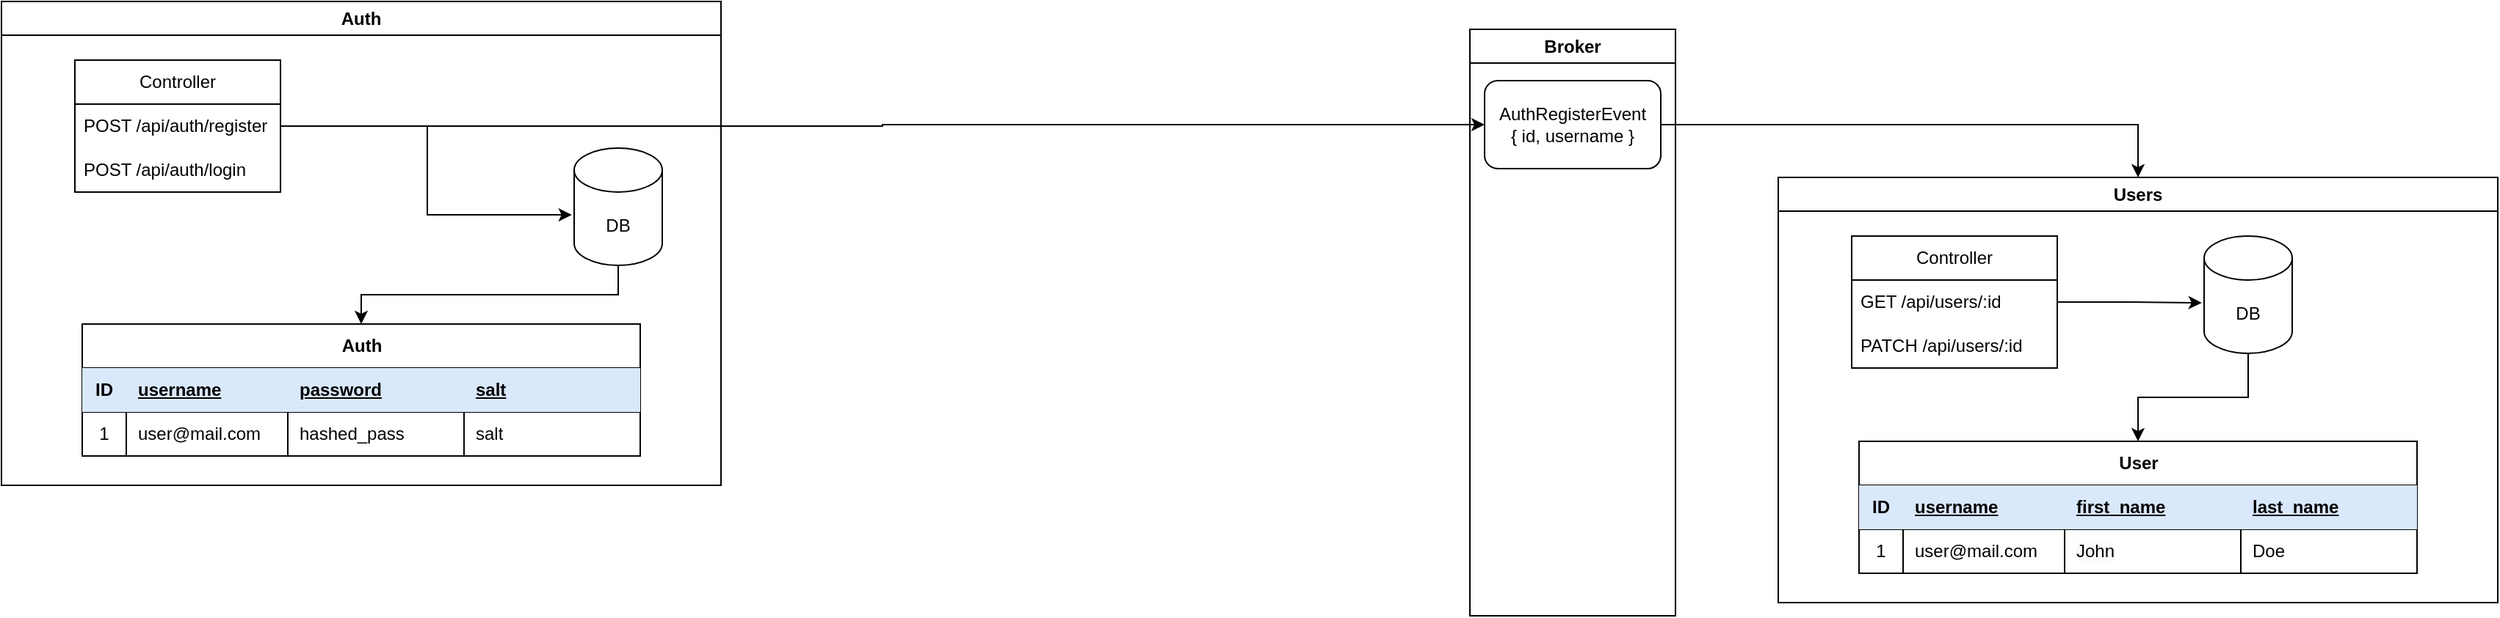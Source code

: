 <mxfile version="21.6.2" type="github">
  <diagram name="Page-1" id="8A3y_nzOzfy-7OrKwesn">
    <mxGraphModel dx="2022" dy="713" grid="1" gridSize="10" guides="1" tooltips="1" connect="1" arrows="1" fold="1" page="1" pageScale="1" pageWidth="827" pageHeight="1169" math="0" shadow="0">
      <root>
        <mxCell id="0" />
        <mxCell id="1" parent="0" />
        <mxCell id="qodNmMBMk2x3q_hM-X3--1" value="Auth" style="swimlane;whiteSpace=wrap;html=1;" vertex="1" parent="1">
          <mxGeometry x="-250" y="80" width="490" height="330" as="geometry" />
        </mxCell>
        <mxCell id="qodNmMBMk2x3q_hM-X3--4" value="DB" style="shape=cylinder3;whiteSpace=wrap;html=1;boundedLbl=1;backgroundOutline=1;size=15;" vertex="1" parent="qodNmMBMk2x3q_hM-X3--1">
          <mxGeometry x="390" y="100" width="60" height="80" as="geometry" />
        </mxCell>
        <mxCell id="qodNmMBMk2x3q_hM-X3--50" value="Controller" style="swimlane;fontStyle=0;childLayout=stackLayout;horizontal=1;startSize=30;horizontalStack=0;resizeParent=1;resizeParentMax=0;resizeLast=0;collapsible=1;marginBottom=0;whiteSpace=wrap;html=1;fixDash=0;absoluteArcSize=0;" vertex="1" parent="qodNmMBMk2x3q_hM-X3--1">
          <mxGeometry x="50" y="40" width="140" height="90" as="geometry" />
        </mxCell>
        <mxCell id="qodNmMBMk2x3q_hM-X3--51" value="POST /api/auth/register" style="text;strokeColor=none;fillColor=none;align=left;verticalAlign=middle;spacingLeft=4;spacingRight=4;overflow=hidden;points=[[0,0.5],[1,0.5]];portConstraint=eastwest;rotatable=0;whiteSpace=wrap;html=1;absoluteArcSize=0;" vertex="1" parent="qodNmMBMk2x3q_hM-X3--50">
          <mxGeometry y="30" width="140" height="30" as="geometry" />
        </mxCell>
        <mxCell id="qodNmMBMk2x3q_hM-X3--52" value="POST /api/auth/login" style="text;strokeColor=none;fillColor=none;align=left;verticalAlign=middle;spacingLeft=4;spacingRight=4;overflow=hidden;points=[[0,0.5],[1,0.5]];portConstraint=eastwest;rotatable=0;whiteSpace=wrap;html=1;" vertex="1" parent="qodNmMBMk2x3q_hM-X3--50">
          <mxGeometry y="60" width="140" height="30" as="geometry" />
        </mxCell>
        <mxCell id="qodNmMBMk2x3q_hM-X3--54" style="edgeStyle=orthogonalEdgeStyle;rounded=0;orthogonalLoop=1;jettySize=auto;html=1;entryX=-0.027;entryY=0.569;entryDx=0;entryDy=0;entryPerimeter=0;" edge="1" parent="qodNmMBMk2x3q_hM-X3--1" source="qodNmMBMk2x3q_hM-X3--51" target="qodNmMBMk2x3q_hM-X3--4">
          <mxGeometry relative="1" as="geometry" />
        </mxCell>
        <mxCell id="qodNmMBMk2x3q_hM-X3--6" value="Auth" style="shape=table;startSize=30;container=1;collapsible=1;childLayout=tableLayout;fixedRows=1;rowLines=1;fontStyle=1;align=center;resizeLast=1;html=1;resizeLastRow=0;absoluteArcSize=0;noLabel=0;portConstraintRotation=0;snapToPoint=0;fixDash=0;perimeter=rectanglePerimeter;backgroundOutline=0;movableLabel=0;autosize=0;fixedWidth=0;enumerate=0;" vertex="1" parent="qodNmMBMk2x3q_hM-X3--1">
          <mxGeometry x="55" y="220" width="380" height="90" as="geometry">
            <mxRectangle x="290" y="250" width="70" height="30" as="alternateBounds" />
          </mxGeometry>
        </mxCell>
        <mxCell id="qodNmMBMk2x3q_hM-X3--7" value="" style="shape=tableRow;horizontal=0;startSize=0;swimlaneHead=0;swimlaneBody=0;fillColor=none;collapsible=0;dropTarget=0;points=[[0,0.5],[1,0.5]];portConstraint=eastwest;top=0;left=0;right=0;bottom=1;" vertex="1" parent="qodNmMBMk2x3q_hM-X3--6">
          <mxGeometry y="30" width="380" height="30" as="geometry" />
        </mxCell>
        <mxCell id="qodNmMBMk2x3q_hM-X3--8" value="ID" style="shape=partialRectangle;connectable=0;fillColor=#dae8fc;top=0;left=0;bottom=0;right=0;fontStyle=1;overflow=hidden;whiteSpace=wrap;html=1;strokeColor=#6c8ebf;" vertex="1" parent="qodNmMBMk2x3q_hM-X3--7">
          <mxGeometry width="30" height="30" as="geometry">
            <mxRectangle width="30" height="30" as="alternateBounds" />
          </mxGeometry>
        </mxCell>
        <mxCell id="qodNmMBMk2x3q_hM-X3--9" value="username" style="shape=partialRectangle;connectable=0;fillColor=#dae8fc;top=0;left=0;bottom=0;right=0;align=left;spacingLeft=6;fontStyle=5;overflow=hidden;whiteSpace=wrap;html=1;strokeColor=#6c8ebf;" vertex="1" parent="qodNmMBMk2x3q_hM-X3--7">
          <mxGeometry x="30" width="110" height="30" as="geometry">
            <mxRectangle width="110" height="30" as="alternateBounds" />
          </mxGeometry>
        </mxCell>
        <mxCell id="qodNmMBMk2x3q_hM-X3--34" value="password" style="shape=partialRectangle;connectable=0;fillColor=#dae8fc;top=0;left=0;bottom=0;right=0;align=left;spacingLeft=6;fontStyle=5;overflow=hidden;whiteSpace=wrap;html=1;strokeColor=#6c8ebf;" vertex="1" parent="qodNmMBMk2x3q_hM-X3--7">
          <mxGeometry x="140" width="120" height="30" as="geometry">
            <mxRectangle width="120" height="30" as="alternateBounds" />
          </mxGeometry>
        </mxCell>
        <mxCell id="qodNmMBMk2x3q_hM-X3--55" value="salt" style="shape=partialRectangle;connectable=0;fillColor=#dae8fc;top=0;left=0;bottom=0;right=0;align=left;spacingLeft=6;fontStyle=5;overflow=hidden;whiteSpace=wrap;html=1;strokeColor=#6c8ebf;" vertex="1" parent="qodNmMBMk2x3q_hM-X3--7">
          <mxGeometry x="260" width="120" height="30" as="geometry">
            <mxRectangle width="120" height="30" as="alternateBounds" />
          </mxGeometry>
        </mxCell>
        <mxCell id="qodNmMBMk2x3q_hM-X3--10" value="" style="shape=tableRow;horizontal=0;startSize=0;swimlaneHead=0;swimlaneBody=0;fillColor=none;collapsible=0;dropTarget=0;points=[[0,0.5],[1,0.5]];portConstraint=eastwest;top=0;left=0;right=0;bottom=0;" vertex="1" parent="qodNmMBMk2x3q_hM-X3--6">
          <mxGeometry y="60" width="380" height="30" as="geometry" />
        </mxCell>
        <mxCell id="qodNmMBMk2x3q_hM-X3--11" value="1" style="shape=partialRectangle;connectable=0;fillColor=none;top=0;left=0;bottom=0;right=0;editable=1;overflow=hidden;whiteSpace=wrap;html=1;" vertex="1" parent="qodNmMBMk2x3q_hM-X3--10">
          <mxGeometry width="30" height="30" as="geometry">
            <mxRectangle width="30" height="30" as="alternateBounds" />
          </mxGeometry>
        </mxCell>
        <mxCell id="qodNmMBMk2x3q_hM-X3--12" value="user@mail.com" style="shape=partialRectangle;connectable=0;fillColor=none;top=0;left=0;bottom=0;right=0;align=left;spacingLeft=6;overflow=hidden;whiteSpace=wrap;html=1;" vertex="1" parent="qodNmMBMk2x3q_hM-X3--10">
          <mxGeometry x="30" width="110" height="30" as="geometry">
            <mxRectangle width="110" height="30" as="alternateBounds" />
          </mxGeometry>
        </mxCell>
        <mxCell id="qodNmMBMk2x3q_hM-X3--35" value="hashed_pass" style="shape=partialRectangle;connectable=0;fillColor=none;top=0;left=0;bottom=0;right=0;align=left;spacingLeft=6;overflow=hidden;whiteSpace=wrap;html=1;" vertex="1" parent="qodNmMBMk2x3q_hM-X3--10">
          <mxGeometry x="140" width="120" height="30" as="geometry">
            <mxRectangle width="120" height="30" as="alternateBounds" />
          </mxGeometry>
        </mxCell>
        <mxCell id="qodNmMBMk2x3q_hM-X3--56" value="salt" style="shape=partialRectangle;connectable=0;fillColor=none;top=0;left=0;bottom=0;right=0;align=left;spacingLeft=6;overflow=hidden;whiteSpace=wrap;html=1;" vertex="1" parent="qodNmMBMk2x3q_hM-X3--10">
          <mxGeometry x="260" width="120" height="30" as="geometry">
            <mxRectangle width="120" height="30" as="alternateBounds" />
          </mxGeometry>
        </mxCell>
        <mxCell id="qodNmMBMk2x3q_hM-X3--42" style="edgeStyle=orthogonalEdgeStyle;rounded=0;orthogonalLoop=1;jettySize=auto;html=1;entryX=0.5;entryY=0;entryDx=0;entryDy=0;" edge="1" parent="qodNmMBMk2x3q_hM-X3--1" source="qodNmMBMk2x3q_hM-X3--4" target="qodNmMBMk2x3q_hM-X3--6">
          <mxGeometry relative="1" as="geometry" />
        </mxCell>
        <mxCell id="qodNmMBMk2x3q_hM-X3--60" style="edgeStyle=orthogonalEdgeStyle;rounded=0;orthogonalLoop=1;jettySize=auto;html=1;entryX=0;entryY=0.5;entryDx=0;entryDy=0;" edge="1" parent="1" source="qodNmMBMk2x3q_hM-X3--51" target="qodNmMBMk2x3q_hM-X3--46">
          <mxGeometry relative="1" as="geometry" />
        </mxCell>
        <mxCell id="qodNmMBMk2x3q_hM-X3--61" value="Broker" style="swimlane;whiteSpace=wrap;html=1;" vertex="1" parent="1">
          <mxGeometry x="750" y="99" width="140" height="400" as="geometry" />
        </mxCell>
        <mxCell id="qodNmMBMk2x3q_hM-X3--46" value="AuthRegisterEvent&lt;br&gt;{ id, username }" style="rounded=1;whiteSpace=wrap;html=1;" vertex="1" parent="qodNmMBMk2x3q_hM-X3--61">
          <mxGeometry x="10" y="35" width="120" height="60" as="geometry" />
        </mxCell>
        <mxCell id="qodNmMBMk2x3q_hM-X3--63" value="Users" style="swimlane;whiteSpace=wrap;html=1;" vertex="1" parent="1">
          <mxGeometry x="960" y="200" width="490" height="290" as="geometry" />
        </mxCell>
        <mxCell id="qodNmMBMk2x3q_hM-X3--64" value="DB" style="shape=cylinder3;whiteSpace=wrap;html=1;boundedLbl=1;backgroundOutline=1;size=15;" vertex="1" parent="qodNmMBMk2x3q_hM-X3--63">
          <mxGeometry x="290" y="40" width="60" height="80" as="geometry" />
        </mxCell>
        <mxCell id="qodNmMBMk2x3q_hM-X3--65" value="Controller" style="swimlane;fontStyle=0;childLayout=stackLayout;horizontal=1;startSize=30;horizontalStack=0;resizeParent=1;resizeParentMax=0;resizeLast=0;collapsible=1;marginBottom=0;whiteSpace=wrap;html=1;fixDash=0;absoluteArcSize=0;" vertex="1" parent="qodNmMBMk2x3q_hM-X3--63">
          <mxGeometry x="50" y="40" width="140" height="90" as="geometry" />
        </mxCell>
        <mxCell id="qodNmMBMk2x3q_hM-X3--66" value="GET /api/users/:id" style="text;strokeColor=none;fillColor=none;align=left;verticalAlign=middle;spacingLeft=4;spacingRight=4;overflow=hidden;points=[[0,0.5],[1,0.5]];portConstraint=eastwest;rotatable=0;whiteSpace=wrap;html=1;absoluteArcSize=0;" vertex="1" parent="qodNmMBMk2x3q_hM-X3--65">
          <mxGeometry y="30" width="140" height="30" as="geometry" />
        </mxCell>
        <mxCell id="qodNmMBMk2x3q_hM-X3--67" value="PATCH /api/users/:id" style="text;strokeColor=none;fillColor=none;align=left;verticalAlign=middle;spacingLeft=4;spacingRight=4;overflow=hidden;points=[[0,0.5],[1,0.5]];portConstraint=eastwest;rotatable=0;whiteSpace=wrap;html=1;" vertex="1" parent="qodNmMBMk2x3q_hM-X3--65">
          <mxGeometry y="60" width="140" height="30" as="geometry" />
        </mxCell>
        <mxCell id="qodNmMBMk2x3q_hM-X3--68" style="edgeStyle=orthogonalEdgeStyle;rounded=0;orthogonalLoop=1;jettySize=auto;html=1;entryX=-0.027;entryY=0.569;entryDx=0;entryDy=0;entryPerimeter=0;" edge="1" parent="qodNmMBMk2x3q_hM-X3--63" source="qodNmMBMk2x3q_hM-X3--66" target="qodNmMBMk2x3q_hM-X3--64">
          <mxGeometry relative="1" as="geometry" />
        </mxCell>
        <mxCell id="qodNmMBMk2x3q_hM-X3--70" value="User" style="shape=table;startSize=30;container=1;collapsible=1;childLayout=tableLayout;fixedRows=1;rowLines=1;fontStyle=1;align=center;resizeLast=1;html=1;resizeLastRow=0;absoluteArcSize=0;noLabel=0;portConstraintRotation=0;snapToPoint=0;fixDash=0;perimeter=rectanglePerimeter;backgroundOutline=0;movableLabel=0;autosize=0;fixedWidth=0;enumerate=0;" vertex="1" parent="qodNmMBMk2x3q_hM-X3--63">
          <mxGeometry x="55" y="180" width="380" height="90" as="geometry">
            <mxRectangle x="290" y="250" width="70" height="30" as="alternateBounds" />
          </mxGeometry>
        </mxCell>
        <mxCell id="qodNmMBMk2x3q_hM-X3--71" value="" style="shape=tableRow;horizontal=0;startSize=0;swimlaneHead=0;swimlaneBody=0;fillColor=none;collapsible=0;dropTarget=0;points=[[0,0.5],[1,0.5]];portConstraint=eastwest;top=0;left=0;right=0;bottom=1;" vertex="1" parent="qodNmMBMk2x3q_hM-X3--70">
          <mxGeometry y="30" width="380" height="30" as="geometry" />
        </mxCell>
        <mxCell id="qodNmMBMk2x3q_hM-X3--72" value="ID" style="shape=partialRectangle;connectable=0;fillColor=#dae8fc;top=0;left=0;bottom=0;right=0;fontStyle=1;overflow=hidden;whiteSpace=wrap;html=1;strokeColor=#6c8ebf;" vertex="1" parent="qodNmMBMk2x3q_hM-X3--71">
          <mxGeometry width="30" height="30" as="geometry">
            <mxRectangle width="30" height="30" as="alternateBounds" />
          </mxGeometry>
        </mxCell>
        <mxCell id="qodNmMBMk2x3q_hM-X3--73" value="username" style="shape=partialRectangle;connectable=0;fillColor=#dae8fc;top=0;left=0;bottom=0;right=0;align=left;spacingLeft=6;fontStyle=5;overflow=hidden;whiteSpace=wrap;html=1;strokeColor=#6c8ebf;" vertex="1" parent="qodNmMBMk2x3q_hM-X3--71">
          <mxGeometry x="30" width="110" height="30" as="geometry">
            <mxRectangle width="110" height="30" as="alternateBounds" />
          </mxGeometry>
        </mxCell>
        <mxCell id="qodNmMBMk2x3q_hM-X3--75" value="first_name" style="shape=partialRectangle;connectable=0;fillColor=#dae8fc;top=0;left=0;bottom=0;right=0;align=left;spacingLeft=6;fontStyle=5;overflow=hidden;whiteSpace=wrap;html=1;strokeColor=#6c8ebf;" vertex="1" parent="qodNmMBMk2x3q_hM-X3--71">
          <mxGeometry x="140" width="120" height="30" as="geometry">
            <mxRectangle width="120" height="30" as="alternateBounds" />
          </mxGeometry>
        </mxCell>
        <mxCell id="qodNmMBMk2x3q_hM-X3--82" value="last_name" style="shape=partialRectangle;connectable=0;fillColor=#dae8fc;top=0;left=0;bottom=0;right=0;align=left;spacingLeft=6;fontStyle=5;overflow=hidden;whiteSpace=wrap;html=1;strokeColor=#6c8ebf;" vertex="1" parent="qodNmMBMk2x3q_hM-X3--71">
          <mxGeometry x="260" width="120" height="30" as="geometry">
            <mxRectangle width="120" height="30" as="alternateBounds" />
          </mxGeometry>
        </mxCell>
        <mxCell id="qodNmMBMk2x3q_hM-X3--76" value="" style="shape=tableRow;horizontal=0;startSize=0;swimlaneHead=0;swimlaneBody=0;fillColor=none;collapsible=0;dropTarget=0;points=[[0,0.5],[1,0.5]];portConstraint=eastwest;top=0;left=0;right=0;bottom=0;" vertex="1" parent="qodNmMBMk2x3q_hM-X3--70">
          <mxGeometry y="60" width="380" height="30" as="geometry" />
        </mxCell>
        <mxCell id="qodNmMBMk2x3q_hM-X3--77" value="1" style="shape=partialRectangle;connectable=0;fillColor=none;top=0;left=0;bottom=0;right=0;editable=1;overflow=hidden;whiteSpace=wrap;html=1;" vertex="1" parent="qodNmMBMk2x3q_hM-X3--76">
          <mxGeometry width="30" height="30" as="geometry">
            <mxRectangle width="30" height="30" as="alternateBounds" />
          </mxGeometry>
        </mxCell>
        <mxCell id="qodNmMBMk2x3q_hM-X3--78" value="user@mail.com" style="shape=partialRectangle;connectable=0;fillColor=none;top=0;left=0;bottom=0;right=0;align=left;spacingLeft=6;overflow=hidden;whiteSpace=wrap;html=1;" vertex="1" parent="qodNmMBMk2x3q_hM-X3--76">
          <mxGeometry x="30" width="110" height="30" as="geometry">
            <mxRectangle width="110" height="30" as="alternateBounds" />
          </mxGeometry>
        </mxCell>
        <mxCell id="qodNmMBMk2x3q_hM-X3--80" value="&lt;span style=&quot;caret-color: rgb(0, 0, 0); color: rgb(0, 0, 0); font-family: Helvetica; font-size: 12px; font-style: normal; font-variant-caps: normal; font-weight: 400; letter-spacing: normal; text-align: left; text-indent: 0px; text-transform: none; word-spacing: 0px; -webkit-text-stroke-width: 0px; background-color: rgb(251, 251, 251); text-decoration: none; float: none; display: inline !important;&quot;&gt;John&lt;/span&gt;" style="shape=partialRectangle;connectable=0;fillColor=none;top=0;left=0;bottom=0;right=0;align=left;spacingLeft=6;overflow=hidden;whiteSpace=wrap;html=1;" vertex="1" parent="qodNmMBMk2x3q_hM-X3--76">
          <mxGeometry x="140" width="120" height="30" as="geometry">
            <mxRectangle width="120" height="30" as="alternateBounds" />
          </mxGeometry>
        </mxCell>
        <mxCell id="qodNmMBMk2x3q_hM-X3--83" value="Doe" style="shape=partialRectangle;connectable=0;fillColor=none;top=0;left=0;bottom=0;right=0;align=left;spacingLeft=6;overflow=hidden;whiteSpace=wrap;html=1;" vertex="1" parent="qodNmMBMk2x3q_hM-X3--76">
          <mxGeometry x="260" width="120" height="30" as="geometry">
            <mxRectangle width="120" height="30" as="alternateBounds" />
          </mxGeometry>
        </mxCell>
        <mxCell id="qodNmMBMk2x3q_hM-X3--81" style="edgeStyle=orthogonalEdgeStyle;rounded=0;orthogonalLoop=1;jettySize=auto;html=1;entryX=0.5;entryY=0;entryDx=0;entryDy=0;" edge="1" parent="qodNmMBMk2x3q_hM-X3--63" source="qodNmMBMk2x3q_hM-X3--64" target="qodNmMBMk2x3q_hM-X3--70">
          <mxGeometry relative="1" as="geometry" />
        </mxCell>
        <mxCell id="qodNmMBMk2x3q_hM-X3--69" style="edgeStyle=orthogonalEdgeStyle;rounded=0;orthogonalLoop=1;jettySize=auto;html=1;" edge="1" parent="1" source="qodNmMBMk2x3q_hM-X3--46" target="qodNmMBMk2x3q_hM-X3--63">
          <mxGeometry relative="1" as="geometry" />
        </mxCell>
      </root>
    </mxGraphModel>
  </diagram>
</mxfile>

